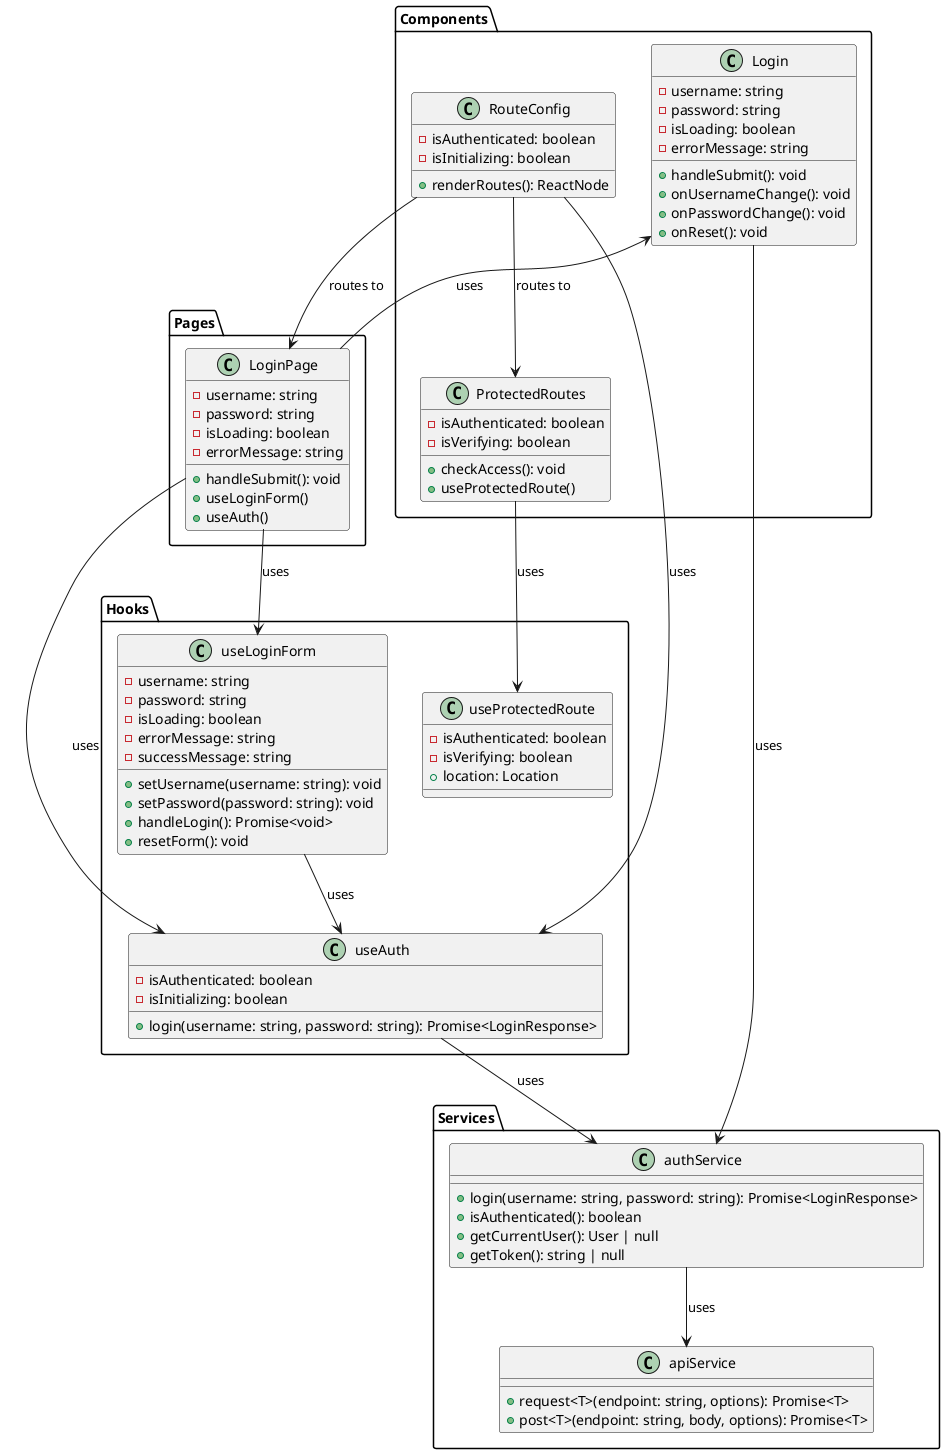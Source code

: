 @startuml Login Component Class Diagram

' Define main components for Login only
package "Pages" {
  class LoginPage {
    - username: string
    - password: string
    - isLoading: boolean
    - errorMessage: string
    + handleSubmit(): void
    + useLoginForm()
    + useAuth()
  }
}

package "Components" {
  class Login {
    - username: string
    - password: string
    - isLoading: boolean
    - errorMessage: string
    + handleSubmit(): void
    + onUsernameChange(): void
    + onPasswordChange(): void
    + onReset(): void
  }
  
  class RouteConfig {
    - isAuthenticated: boolean
    - isInitializing: boolean
    + renderRoutes(): ReactNode
  }
  
  class ProtectedRoutes {
    - isAuthenticated: boolean
    - isVerifying: boolean
    + checkAccess(): void
    + useProtectedRoute()
  }
}

package "Services" {
  class authService {
    + login(username: string, password: string): Promise<LoginResponse>
    + isAuthenticated(): boolean
    + getCurrentUser(): User | null
    + getToken(): string | null
  }
  
  class apiService {
    + request<T>(endpoint: string, options): Promise<T>
    + post<T>(endpoint: string, body, options): Promise<T>
  }
}

package "Hooks" {
  class useAuth {
    - isAuthenticated: boolean
    - isInitializing: boolean
    + login(username: string, password: string): Promise<LoginResponse>
  }
  
  class useLoginForm {
    - username: string
    - password: string
    - isLoading: boolean
    - errorMessage: string
    - successMessage: string
    + setUsername(username: string): void
    + setPassword(password: string): void
    + handleLogin(): Promise<void>
    + resetForm(): void
  }
  
  class useProtectedRoute {
    - isAuthenticated: boolean
    - isVerifying: boolean
    + location: Location
  }
}

' Define relationships
LoginPage --> Login : uses
LoginPage --> useLoginForm : uses
LoginPage --> useAuth : uses

Login --> authService : uses

RouteConfig --> LoginPage : routes to
RouteConfig --> ProtectedRoutes : routes to
RouteConfig --> useAuth : uses

ProtectedRoutes --> useProtectedRoute : uses

useLoginForm --> useAuth : uses
useAuth --> authService : uses
authService --> apiService : uses

@enduml 